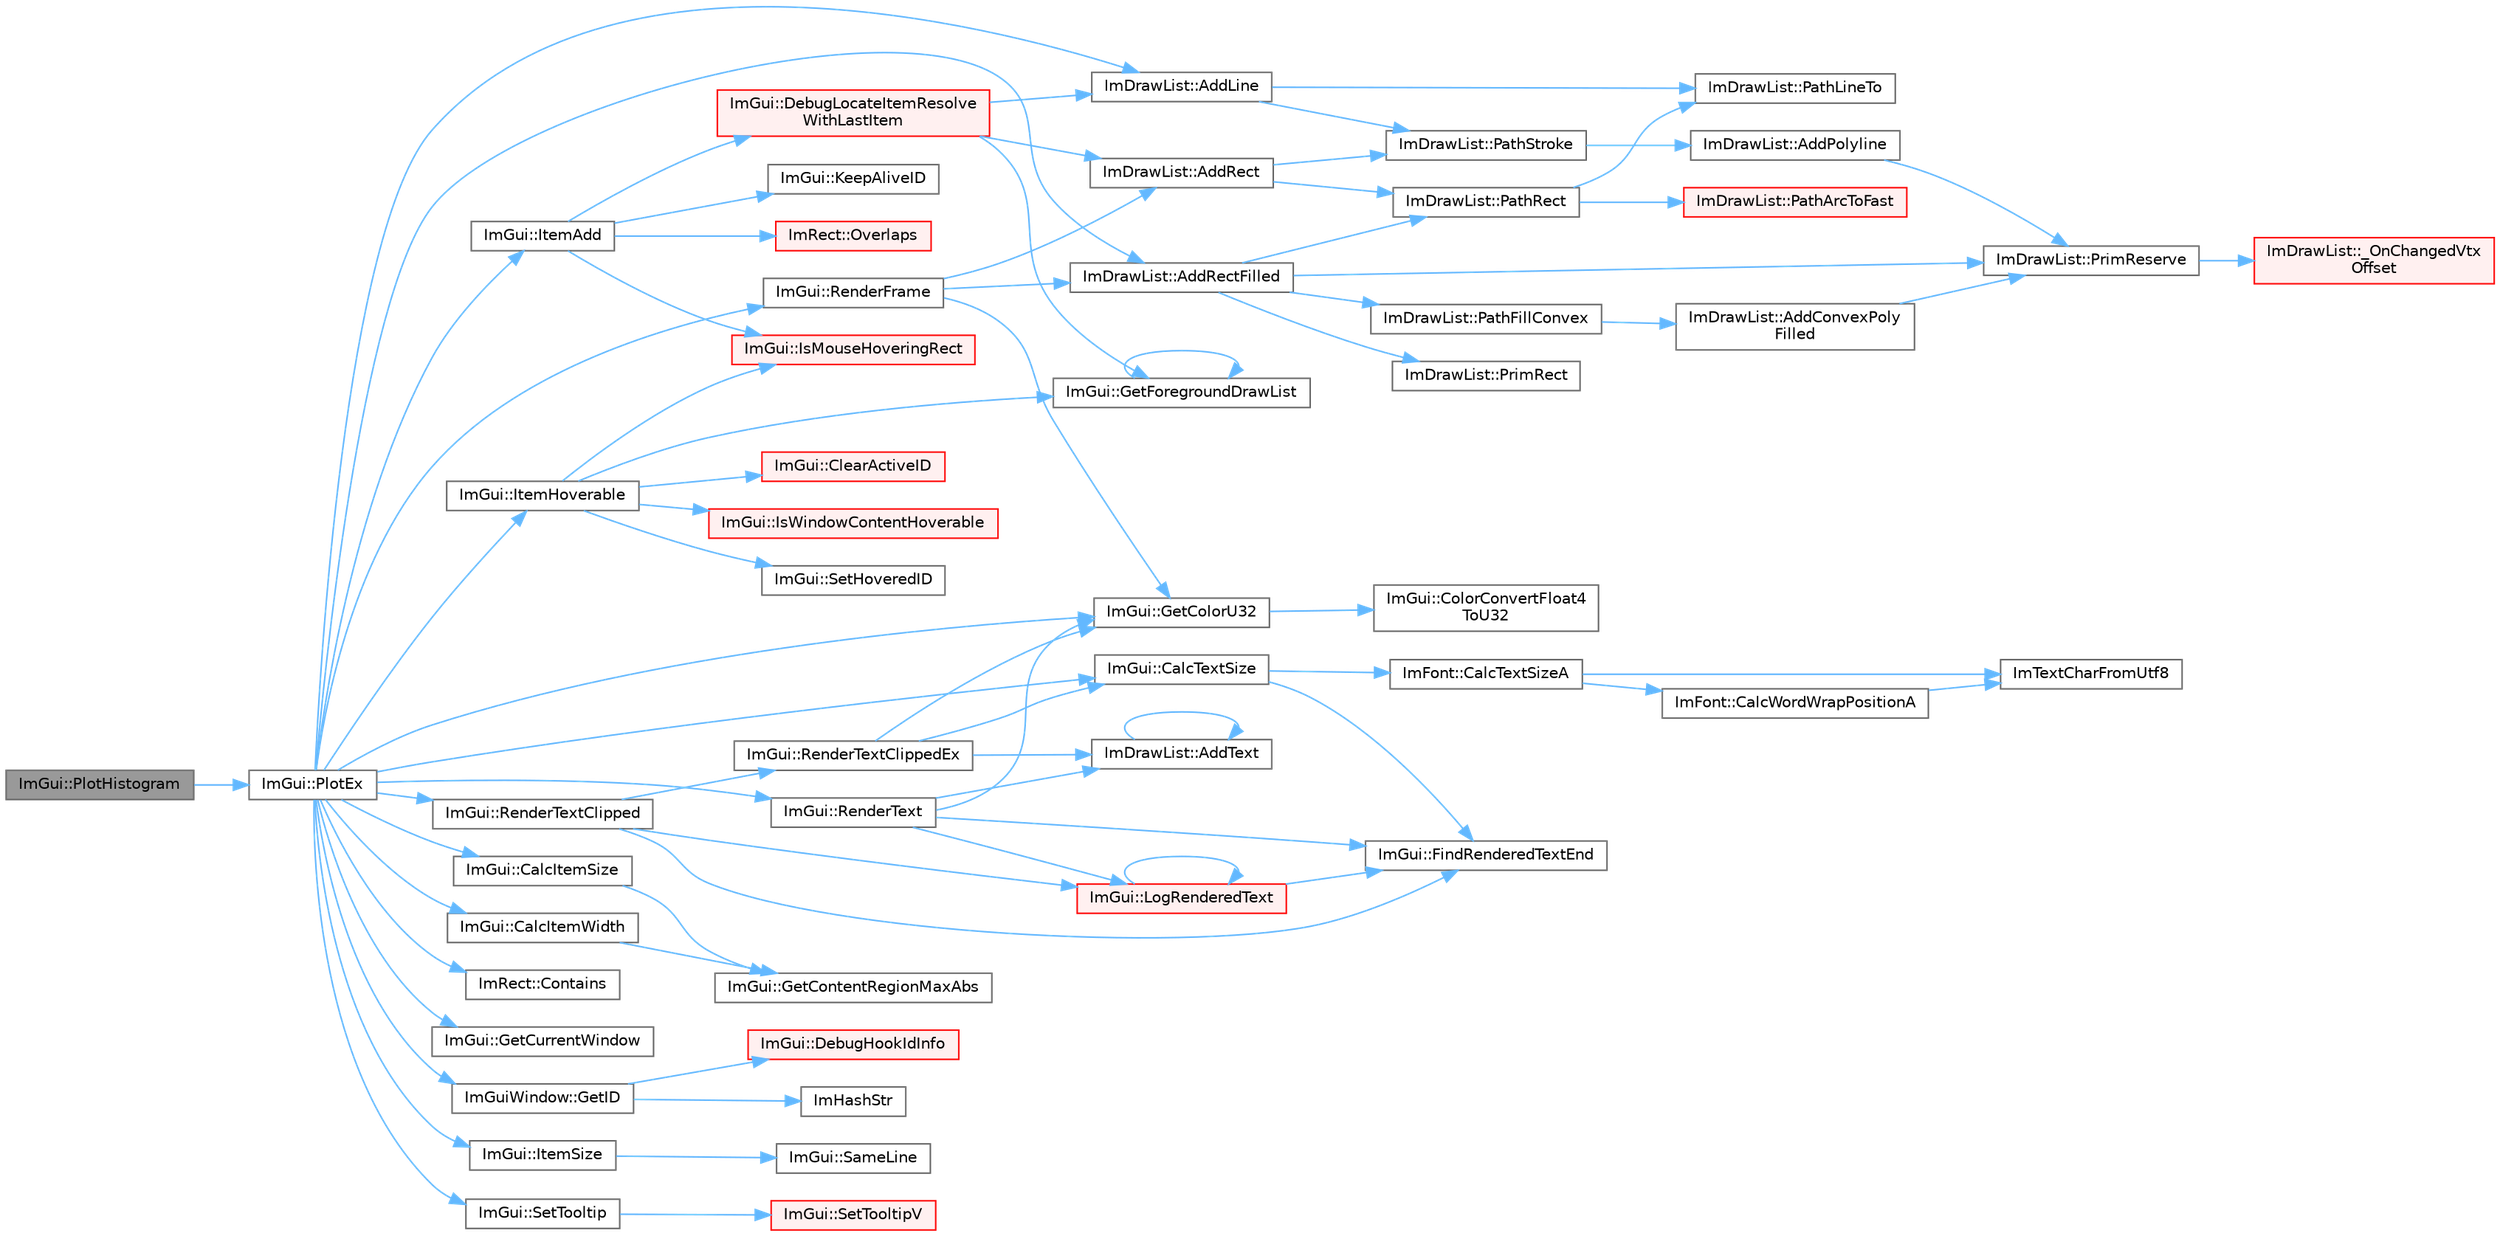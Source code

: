 digraph "ImGui::PlotHistogram"
{
 // LATEX_PDF_SIZE
  bgcolor="transparent";
  edge [fontname=Helvetica,fontsize=10,labelfontname=Helvetica,labelfontsize=10];
  node [fontname=Helvetica,fontsize=10,shape=box,height=0.2,width=0.4];
  rankdir="LR";
  Node1 [id="Node000001",label="ImGui::PlotHistogram",height=0.2,width=0.4,color="gray40", fillcolor="grey60", style="filled", fontcolor="black",tooltip=" "];
  Node1 -> Node2 [id="edge1_Node000001_Node000002",color="steelblue1",style="solid",tooltip=" "];
  Node2 [id="Node000002",label="ImGui::PlotEx",height=0.2,width=0.4,color="grey40", fillcolor="white", style="filled",URL="$namespace_im_gui.html#afb3147b9a00e396e0b11a1bfe24b8f42",tooltip=" "];
  Node2 -> Node3 [id="edge2_Node000002_Node000003",color="steelblue1",style="solid",tooltip=" "];
  Node3 [id="Node000003",label="ImDrawList::AddLine",height=0.2,width=0.4,color="grey40", fillcolor="white", style="filled",URL="$struct_im_draw_list.html#aa21e5a1c6e00239581f97d344fc0db61",tooltip=" "];
  Node3 -> Node4 [id="edge3_Node000003_Node000004",color="steelblue1",style="solid",tooltip=" "];
  Node4 [id="Node000004",label="ImDrawList::PathLineTo",height=0.2,width=0.4,color="grey40", fillcolor="white", style="filled",URL="$struct_im_draw_list.html#a828d944325ed58d8b57abd3647bffaaf",tooltip=" "];
  Node3 -> Node5 [id="edge4_Node000003_Node000005",color="steelblue1",style="solid",tooltip=" "];
  Node5 [id="Node000005",label="ImDrawList::PathStroke",height=0.2,width=0.4,color="grey40", fillcolor="white", style="filled",URL="$struct_im_draw_list.html#a60bf9040ef3d09b39c4ba8f5a2a68ae9",tooltip=" "];
  Node5 -> Node6 [id="edge5_Node000005_Node000006",color="steelblue1",style="solid",tooltip=" "];
  Node6 [id="Node000006",label="ImDrawList::AddPolyline",height=0.2,width=0.4,color="grey40", fillcolor="white", style="filled",URL="$struct_im_draw_list.html#abc568847b1113e624456436bfab1b307",tooltip=" "];
  Node6 -> Node7 [id="edge6_Node000006_Node000007",color="steelblue1",style="solid",tooltip=" "];
  Node7 [id="Node000007",label="ImDrawList::PrimReserve",height=0.2,width=0.4,color="grey40", fillcolor="white", style="filled",URL="$struct_im_draw_list.html#a879aa38dbfb0344e3e023d65c002c7d7",tooltip=" "];
  Node7 -> Node8 [id="edge7_Node000007_Node000008",color="steelblue1",style="solid",tooltip=" "];
  Node8 [id="Node000008",label="ImDrawList::_OnChangedVtx\lOffset",height=0.2,width=0.4,color="red", fillcolor="#FFF0F0", style="filled",URL="$struct_im_draw_list.html#a7f2e315f147acd8b555d86d1557659cc",tooltip=" "];
  Node2 -> Node10 [id="edge8_Node000002_Node000010",color="steelblue1",style="solid",tooltip=" "];
  Node10 [id="Node000010",label="ImDrawList::AddRectFilled",height=0.2,width=0.4,color="grey40", fillcolor="white", style="filled",URL="$struct_im_draw_list.html#a6b16ab764160b0251d2e7b3bd08c1ffc",tooltip=" "];
  Node10 -> Node11 [id="edge9_Node000010_Node000011",color="steelblue1",style="solid",tooltip=" "];
  Node11 [id="Node000011",label="ImDrawList::PathFillConvex",height=0.2,width=0.4,color="grey40", fillcolor="white", style="filled",URL="$struct_im_draw_list.html#aea9301cb99ebf4b27f5d3959017567c9",tooltip=" "];
  Node11 -> Node12 [id="edge10_Node000011_Node000012",color="steelblue1",style="solid",tooltip=" "];
  Node12 [id="Node000012",label="ImDrawList::AddConvexPoly\lFilled",height=0.2,width=0.4,color="grey40", fillcolor="white", style="filled",URL="$struct_im_draw_list.html#ad2accc0a74845b08bd0e6fae6183d6d0",tooltip=" "];
  Node12 -> Node7 [id="edge11_Node000012_Node000007",color="steelblue1",style="solid",tooltip=" "];
  Node10 -> Node13 [id="edge12_Node000010_Node000013",color="steelblue1",style="solid",tooltip=" "];
  Node13 [id="Node000013",label="ImDrawList::PathRect",height=0.2,width=0.4,color="grey40", fillcolor="white", style="filled",URL="$struct_im_draw_list.html#a2251eb264ed8b17a253c409787375053",tooltip=" "];
  Node13 -> Node14 [id="edge13_Node000013_Node000014",color="steelblue1",style="solid",tooltip=" "];
  Node14 [id="Node000014",label="ImDrawList::PathArcToFast",height=0.2,width=0.4,color="red", fillcolor="#FFF0F0", style="filled",URL="$struct_im_draw_list.html#a6d307c6de1a6522e76fa410e8fe96fcc",tooltip=" "];
  Node13 -> Node4 [id="edge14_Node000013_Node000004",color="steelblue1",style="solid",tooltip=" "];
  Node10 -> Node17 [id="edge15_Node000010_Node000017",color="steelblue1",style="solid",tooltip=" "];
  Node17 [id="Node000017",label="ImDrawList::PrimRect",height=0.2,width=0.4,color="grey40", fillcolor="white", style="filled",URL="$struct_im_draw_list.html#ae2be093563f1d20b8190b7c423113925",tooltip=" "];
  Node10 -> Node7 [id="edge16_Node000010_Node000007",color="steelblue1",style="solid",tooltip=" "];
  Node2 -> Node18 [id="edge17_Node000002_Node000018",color="steelblue1",style="solid",tooltip=" "];
  Node18 [id="Node000018",label="ImGui::CalcItemSize",height=0.2,width=0.4,color="grey40", fillcolor="white", style="filled",URL="$namespace_im_gui.html#acaef0497f7982dd98bf215e50129cd9b",tooltip=" "];
  Node18 -> Node19 [id="edge18_Node000018_Node000019",color="steelblue1",style="solid",tooltip=" "];
  Node19 [id="Node000019",label="ImGui::GetContentRegionMaxAbs",height=0.2,width=0.4,color="grey40", fillcolor="white", style="filled",URL="$namespace_im_gui.html#adc4d9b0d735ffae1f1598c4df038024c",tooltip=" "];
  Node2 -> Node20 [id="edge19_Node000002_Node000020",color="steelblue1",style="solid",tooltip=" "];
  Node20 [id="Node000020",label="ImGui::CalcItemWidth",height=0.2,width=0.4,color="grey40", fillcolor="white", style="filled",URL="$namespace_im_gui.html#ab3b3ba92ebd8bca4a552dd93321a1994",tooltip=" "];
  Node20 -> Node19 [id="edge20_Node000020_Node000019",color="steelblue1",style="solid",tooltip=" "];
  Node2 -> Node21 [id="edge21_Node000002_Node000021",color="steelblue1",style="solid",tooltip=" "];
  Node21 [id="Node000021",label="ImGui::CalcTextSize",height=0.2,width=0.4,color="grey40", fillcolor="white", style="filled",URL="$namespace_im_gui.html#a848b9db6cc4a186751c0ecebcaadc33b",tooltip=" "];
  Node21 -> Node22 [id="edge22_Node000021_Node000022",color="steelblue1",style="solid",tooltip=" "];
  Node22 [id="Node000022",label="ImFont::CalcTextSizeA",height=0.2,width=0.4,color="grey40", fillcolor="white", style="filled",URL="$struct_im_font.html#ad67f64fd206ad197f4b93b1a1ae27cfe",tooltip=" "];
  Node22 -> Node23 [id="edge23_Node000022_Node000023",color="steelblue1",style="solid",tooltip=" "];
  Node23 [id="Node000023",label="ImFont::CalcWordWrapPositionA",height=0.2,width=0.4,color="grey40", fillcolor="white", style="filled",URL="$struct_im_font.html#a3781bb82a1ceba919cb6c98a398c7a67",tooltip=" "];
  Node23 -> Node24 [id="edge24_Node000023_Node000024",color="steelblue1",style="solid",tooltip=" "];
  Node24 [id="Node000024",label="ImTextCharFromUtf8",height=0.2,width=0.4,color="grey40", fillcolor="white", style="filled",URL="$imgui_8cpp.html#abee86973b9888938f748a7850c2c0ff3",tooltip=" "];
  Node22 -> Node24 [id="edge25_Node000022_Node000024",color="steelblue1",style="solid",tooltip=" "];
  Node21 -> Node25 [id="edge26_Node000021_Node000025",color="steelblue1",style="solid",tooltip=" "];
  Node25 [id="Node000025",label="ImGui::FindRenderedTextEnd",height=0.2,width=0.4,color="grey40", fillcolor="white", style="filled",URL="$namespace_im_gui.html#a7671e1dbc803a31b06081b52a771d83f",tooltip=" "];
  Node2 -> Node26 [id="edge27_Node000002_Node000026",color="steelblue1",style="solid",tooltip=" "];
  Node26 [id="Node000026",label="ImRect::Contains",height=0.2,width=0.4,color="grey40", fillcolor="white", style="filled",URL="$struct_im_rect.html#ac583156fd0e9306181fff5d120b262ea",tooltip=" "];
  Node2 -> Node27 [id="edge28_Node000002_Node000027",color="steelblue1",style="solid",tooltip=" "];
  Node27 [id="Node000027",label="ImGui::GetColorU32",height=0.2,width=0.4,color="grey40", fillcolor="white", style="filled",URL="$namespace_im_gui.html#a0de2d9bd347d9866511eb8d014e62556",tooltip=" "];
  Node27 -> Node28 [id="edge29_Node000027_Node000028",color="steelblue1",style="solid",tooltip=" "];
  Node28 [id="Node000028",label="ImGui::ColorConvertFloat4\lToU32",height=0.2,width=0.4,color="grey40", fillcolor="white", style="filled",URL="$namespace_im_gui.html#abe2691de0b1a71c774ab24cc91564a94",tooltip=" "];
  Node2 -> Node29 [id="edge30_Node000002_Node000029",color="steelblue1",style="solid",tooltip=" "];
  Node29 [id="Node000029",label="ImGui::GetCurrentWindow",height=0.2,width=0.4,color="grey40", fillcolor="white", style="filled",URL="$namespace_im_gui.html#ac452417b5004ca16a814a72cff153526",tooltip=" "];
  Node2 -> Node30 [id="edge31_Node000002_Node000030",color="steelblue1",style="solid",tooltip=" "];
  Node30 [id="Node000030",label="ImGuiWindow::GetID",height=0.2,width=0.4,color="grey40", fillcolor="white", style="filled",URL="$struct_im_gui_window.html#a66400a63bc0b54d7d29e08d1b1b1a42b",tooltip=" "];
  Node30 -> Node31 [id="edge32_Node000030_Node000031",color="steelblue1",style="solid",tooltip=" "];
  Node31 [id="Node000031",label="ImGui::DebugHookIdInfo",height=0.2,width=0.4,color="red", fillcolor="#FFF0F0", style="filled",URL="$namespace_im_gui.html#a5487269f4cb9fb809fd3e797411ed2d7",tooltip=" "];
  Node30 -> Node36 [id="edge33_Node000030_Node000036",color="steelblue1",style="solid",tooltip=" "];
  Node36 [id="Node000036",label="ImHashStr",height=0.2,width=0.4,color="grey40", fillcolor="white", style="filled",URL="$imgui_8cpp.html#ab6659b5d67f7a3369e099ce890e12223",tooltip=" "];
  Node2 -> Node37 [id="edge34_Node000002_Node000037",color="steelblue1",style="solid",tooltip=" "];
  Node37 [id="Node000037",label="ImGui::ItemAdd",height=0.2,width=0.4,color="grey40", fillcolor="white", style="filled",URL="$namespace_im_gui.html#a5de8ecd4c80efdca1af7329a2a48121c",tooltip=" "];
  Node37 -> Node38 [id="edge35_Node000037_Node000038",color="steelblue1",style="solid",tooltip=" "];
  Node38 [id="Node000038",label="ImGui::DebugLocateItemResolve\lWithLastItem",height=0.2,width=0.4,color="red", fillcolor="#FFF0F0", style="filled",URL="$namespace_im_gui.html#ae8ab0d7dfc90af8e82db3ed9e7829219",tooltip=" "];
  Node38 -> Node3 [id="edge36_Node000038_Node000003",color="steelblue1",style="solid",tooltip=" "];
  Node38 -> Node39 [id="edge37_Node000038_Node000039",color="steelblue1",style="solid",tooltip=" "];
  Node39 [id="Node000039",label="ImDrawList::AddRect",height=0.2,width=0.4,color="grey40", fillcolor="white", style="filled",URL="$struct_im_draw_list.html#ad96f10a3e954fe0c5b7c96d4e205af7b",tooltip=" "];
  Node39 -> Node13 [id="edge38_Node000039_Node000013",color="steelblue1",style="solid",tooltip=" "];
  Node39 -> Node5 [id="edge39_Node000039_Node000005",color="steelblue1",style="solid",tooltip=" "];
  Node38 -> Node41 [id="edge40_Node000038_Node000041",color="steelblue1",style="solid",tooltip=" "];
  Node41 [id="Node000041",label="ImGui::GetForegroundDrawList",height=0.2,width=0.4,color="grey40", fillcolor="white", style="filled",URL="$namespace_im_gui.html#a718d48e3636f9df63e4820d0fef34e78",tooltip=" "];
  Node41 -> Node41 [id="edge41_Node000041_Node000041",color="steelblue1",style="solid",tooltip=" "];
  Node37 -> Node42 [id="edge42_Node000037_Node000042",color="steelblue1",style="solid",tooltip=" "];
  Node42 [id="Node000042",label="ImGui::IsMouseHoveringRect",height=0.2,width=0.4,color="red", fillcolor="#FFF0F0", style="filled",URL="$namespace_im_gui.html#ae0b8ea0e06c457316d6aed6c5b2a1c25",tooltip=" "];
  Node37 -> Node46 [id="edge43_Node000037_Node000046",color="steelblue1",style="solid",tooltip=" "];
  Node46 [id="Node000046",label="ImGui::KeepAliveID",height=0.2,width=0.4,color="grey40", fillcolor="white", style="filled",URL="$namespace_im_gui.html#a85a245c78a9f7c351636bdad6e60c488",tooltip=" "];
  Node37 -> Node47 [id="edge44_Node000037_Node000047",color="steelblue1",style="solid",tooltip=" "];
  Node47 [id="Node000047",label="ImRect::Overlaps",height=0.2,width=0.4,color="red", fillcolor="#FFF0F0", style="filled",URL="$struct_im_rect.html#a0af3bade3781e5e7c6afdf71ccfb0d43",tooltip=" "];
  Node2 -> Node48 [id="edge45_Node000002_Node000048",color="steelblue1",style="solid",tooltip=" "];
  Node48 [id="Node000048",label="ImGui::ItemHoverable",height=0.2,width=0.4,color="grey40", fillcolor="white", style="filled",URL="$namespace_im_gui.html#a1d7304e335dbe35c4d97b67854111ed2",tooltip=" "];
  Node48 -> Node49 [id="edge46_Node000048_Node000049",color="steelblue1",style="solid",tooltip=" "];
  Node49 [id="Node000049",label="ImGui::ClearActiveID",height=0.2,width=0.4,color="red", fillcolor="#FFF0F0", style="filled",URL="$namespace_im_gui.html#a17ff60ad1e2669130ac38a04d16eb354",tooltip=" "];
  Node48 -> Node41 [id="edge47_Node000048_Node000041",color="steelblue1",style="solid",tooltip=" "];
  Node48 -> Node42 [id="edge48_Node000048_Node000042",color="steelblue1",style="solid",tooltip=" "];
  Node48 -> Node52 [id="edge49_Node000048_Node000052",color="steelblue1",style="solid",tooltip=" "];
  Node52 [id="Node000052",label="ImGui::IsWindowContentHoverable",height=0.2,width=0.4,color="red", fillcolor="#FFF0F0", style="filled",URL="$namespace_im_gui.html#ab3095c274afa3c3d73e1d5cae190f469",tooltip=" "];
  Node48 -> Node54 [id="edge50_Node000048_Node000054",color="steelblue1",style="solid",tooltip=" "];
  Node54 [id="Node000054",label="ImGui::SetHoveredID",height=0.2,width=0.4,color="grey40", fillcolor="white", style="filled",URL="$namespace_im_gui.html#aba1f0c75d6f98702e6b02eb1bc30d915",tooltip=" "];
  Node2 -> Node55 [id="edge51_Node000002_Node000055",color="steelblue1",style="solid",tooltip=" "];
  Node55 [id="Node000055",label="ImGui::ItemSize",height=0.2,width=0.4,color="grey40", fillcolor="white", style="filled",URL="$namespace_im_gui.html#aeeb1ec6ae6548173dbf813e7df538c48",tooltip=" "];
  Node55 -> Node56 [id="edge52_Node000055_Node000056",color="steelblue1",style="solid",tooltip=" "];
  Node56 [id="Node000056",label="ImGui::SameLine",height=0.2,width=0.4,color="grey40", fillcolor="white", style="filled",URL="$namespace_im_gui.html#a2991c91e94f3b77a0c3411f4f3aa348e",tooltip=" "];
  Node2 -> Node57 [id="edge53_Node000002_Node000057",color="steelblue1",style="solid",tooltip=" "];
  Node57 [id="Node000057",label="ImGui::RenderFrame",height=0.2,width=0.4,color="grey40", fillcolor="white", style="filled",URL="$namespace_im_gui.html#a621ba649568ede3939d4f10d83b86d04",tooltip=" "];
  Node57 -> Node39 [id="edge54_Node000057_Node000039",color="steelblue1",style="solid",tooltip=" "];
  Node57 -> Node10 [id="edge55_Node000057_Node000010",color="steelblue1",style="solid",tooltip=" "];
  Node57 -> Node27 [id="edge56_Node000057_Node000027",color="steelblue1",style="solid",tooltip=" "];
  Node2 -> Node58 [id="edge57_Node000002_Node000058",color="steelblue1",style="solid",tooltip=" "];
  Node58 [id="Node000058",label="ImGui::RenderText",height=0.2,width=0.4,color="grey40", fillcolor="white", style="filled",URL="$namespace_im_gui.html#a9971ce57f2a288ac3a12df886c5550d1",tooltip=" "];
  Node58 -> Node59 [id="edge58_Node000058_Node000059",color="steelblue1",style="solid",tooltip=" "];
  Node59 [id="Node000059",label="ImDrawList::AddText",height=0.2,width=0.4,color="grey40", fillcolor="white", style="filled",URL="$struct_im_draw_list.html#ac5221bd86b3429f6d5b6e6ffe454942d",tooltip=" "];
  Node59 -> Node59 [id="edge59_Node000059_Node000059",color="steelblue1",style="solid",tooltip=" "];
  Node58 -> Node25 [id="edge60_Node000058_Node000025",color="steelblue1",style="solid",tooltip=" "];
  Node58 -> Node27 [id="edge61_Node000058_Node000027",color="steelblue1",style="solid",tooltip=" "];
  Node58 -> Node60 [id="edge62_Node000058_Node000060",color="steelblue1",style="solid",tooltip=" "];
  Node60 [id="Node000060",label="ImGui::LogRenderedText",height=0.2,width=0.4,color="red", fillcolor="#FFF0F0", style="filled",URL="$namespace_im_gui.html#a7a0d62e33f2236ec2f789e24ca0fb56f",tooltip=" "];
  Node60 -> Node25 [id="edge63_Node000060_Node000025",color="steelblue1",style="solid",tooltip=" "];
  Node60 -> Node60 [id="edge64_Node000060_Node000060",color="steelblue1",style="solid",tooltip=" "];
  Node2 -> Node64 [id="edge65_Node000002_Node000064",color="steelblue1",style="solid",tooltip=" "];
  Node64 [id="Node000064",label="ImGui::RenderTextClipped",height=0.2,width=0.4,color="grey40", fillcolor="white", style="filled",URL="$namespace_im_gui.html#ab362eafae794c7364a6b96ea06f38eb9",tooltip=" "];
  Node64 -> Node25 [id="edge66_Node000064_Node000025",color="steelblue1",style="solid",tooltip=" "];
  Node64 -> Node60 [id="edge67_Node000064_Node000060",color="steelblue1",style="solid",tooltip=" "];
  Node64 -> Node65 [id="edge68_Node000064_Node000065",color="steelblue1",style="solid",tooltip=" "];
  Node65 [id="Node000065",label="ImGui::RenderTextClippedEx",height=0.2,width=0.4,color="grey40", fillcolor="white", style="filled",URL="$namespace_im_gui.html#a6ff0aaef091d39b0e2e2f6afeb647b34",tooltip=" "];
  Node65 -> Node59 [id="edge69_Node000065_Node000059",color="steelblue1",style="solid",tooltip=" "];
  Node65 -> Node21 [id="edge70_Node000065_Node000021",color="steelblue1",style="solid",tooltip=" "];
  Node65 -> Node27 [id="edge71_Node000065_Node000027",color="steelblue1",style="solid",tooltip=" "];
  Node2 -> Node66 [id="edge72_Node000002_Node000066",color="steelblue1",style="solid",tooltip=" "];
  Node66 [id="Node000066",label="ImGui::SetTooltip",height=0.2,width=0.4,color="grey40", fillcolor="white", style="filled",URL="$namespace_im_gui.html#a313073fa01b8a9791f241ef93091ce92",tooltip=" "];
  Node66 -> Node67 [id="edge73_Node000066_Node000067",color="steelblue1",style="solid",tooltip=" "];
  Node67 [id="Node000067",label="ImGui::SetTooltipV",height=0.2,width=0.4,color="red", fillcolor="#FFF0F0", style="filled",URL="$namespace_im_gui.html#a3826acf68fc4a12bb66401575f51d6a2",tooltip=" "];
}
